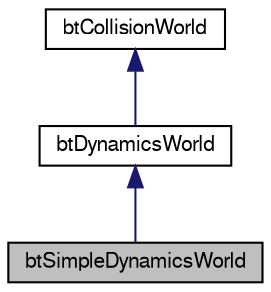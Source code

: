 digraph G
{
  bgcolor="transparent";
  edge [fontname="FreeSans",fontsize=10,labelfontname="FreeSans",labelfontsize=10];
  node [fontname="FreeSans",fontsize=10,shape=record];
  Node1 [label="btSimpleDynamicsWorld",height=0.2,width=0.4,color="black", fillcolor="grey75", style="filled" fontcolor="black"];
  Node2 -> Node1 [dir=back,color="midnightblue",fontsize=10,style="solid"];
  Node2 [label="btDynamicsWorld",height=0.2,width=0.4,color="black",URL="$classbt_dynamics_world.html",tooltip="The btDynamicsWorld is the interface class for several dynamics implementation, basic..."];
  Node3 -> Node2 [dir=back,color="midnightblue",fontsize=10,style="solid"];
  Node3 [label="btCollisionWorld",height=0.2,width=0.4,color="black",URL="$classbt_collision_world.html",tooltip="CollisionWorld is interface and container for the collision detection."];
}

